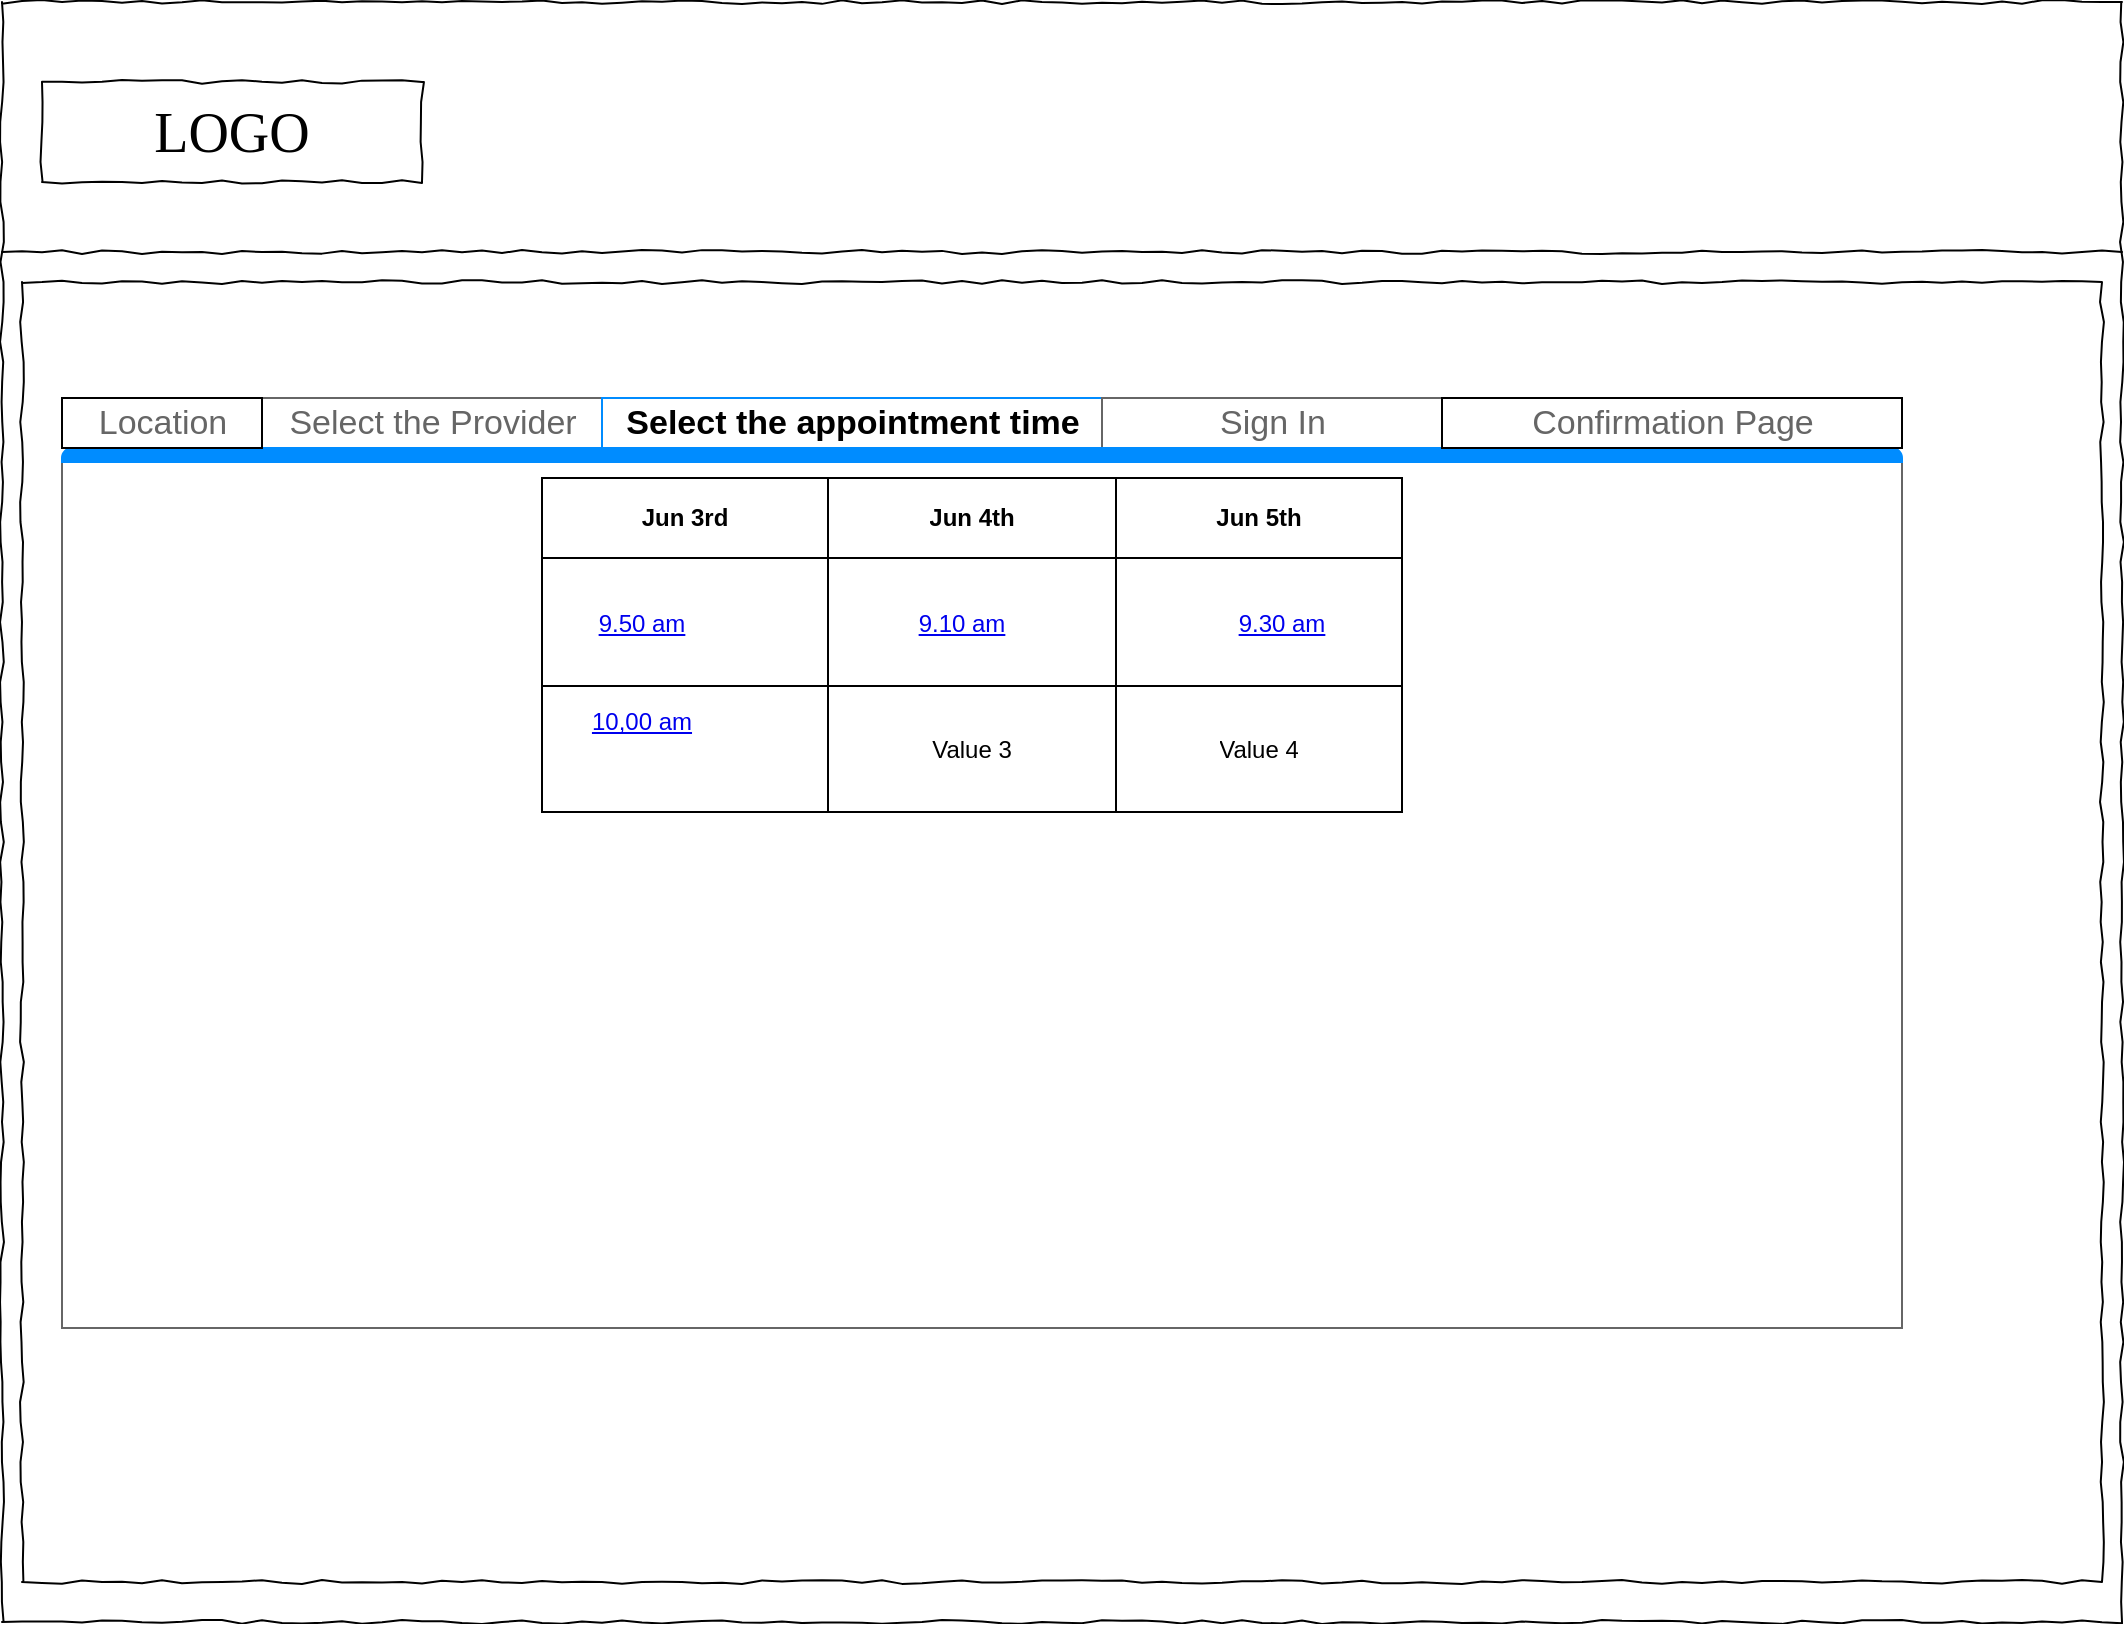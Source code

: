 <mxfile version="14.7.3" type="github">
  <diagram name="Page-1" id="03018318-947c-dd8e-b7a3-06fadd420f32">
    <mxGraphModel dx="946" dy="557" grid="1" gridSize="10" guides="1" tooltips="1" connect="1" arrows="1" fold="1" page="1" pageScale="1" pageWidth="1100" pageHeight="850" background="none" math="0" shadow="0">
      <root>
        <mxCell id="0" />
        <mxCell id="1" parent="0" />
        <mxCell id="677b7b8949515195-1" value="" style="whiteSpace=wrap;html=1;rounded=0;shadow=0;labelBackgroundColor=none;strokeColor=#000000;strokeWidth=1;fillColor=none;fontFamily=Verdana;fontSize=12;fontColor=#000000;align=center;comic=1;" parent="1" vertex="1">
          <mxGeometry x="20" y="20" width="1060" height="810" as="geometry" />
        </mxCell>
        <mxCell id="677b7b8949515195-2" value="LOGO" style="whiteSpace=wrap;html=1;rounded=0;shadow=0;labelBackgroundColor=none;strokeWidth=1;fontFamily=Verdana;fontSize=28;align=center;comic=1;" parent="1" vertex="1">
          <mxGeometry x="40" y="60" width="190" height="50" as="geometry" />
        </mxCell>
        <mxCell id="677b7b8949515195-8" value="" style="whiteSpace=wrap;html=1;rounded=0;shadow=0;labelBackgroundColor=none;strokeWidth=1;fillColor=none;fontFamily=Verdana;fontSize=12;align=center;comic=1;" parent="1" vertex="1">
          <mxGeometry x="30" y="160" width="1040" height="650" as="geometry" />
        </mxCell>
        <mxCell id="677b7b8949515195-9" value="" style="line;strokeWidth=1;html=1;rounded=0;shadow=0;labelBackgroundColor=none;fillColor=none;fontFamily=Verdana;fontSize=14;fontColor=#000000;align=center;comic=1;" parent="1" vertex="1">
          <mxGeometry x="20" y="140" width="1060" height="10" as="geometry" />
        </mxCell>
        <mxCell id="pcVxyMQWQm9Gr6qZqkTO-1" value="" style="strokeWidth=1;shadow=0;dashed=0;align=center;html=1;shape=mxgraph.mockup.containers.marginRect2;rectMarginTop=32;strokeColor=#666666;gradientColor=none;" parent="1" vertex="1">
          <mxGeometry x="50" y="218" width="920" height="465" as="geometry" />
        </mxCell>
        <mxCell id="pcVxyMQWQm9Gr6qZqkTO-2" value="Select the Provider" style="strokeColor=inherit;fillColor=inherit;gradientColor=inherit;strokeWidth=1;shadow=0;dashed=0;align=center;html=1;shape=mxgraph.mockup.containers.rrect;rSize=0;fontSize=17;fontColor=#666666;gradientColor=none;" parent="pcVxyMQWQm9Gr6qZqkTO-1" vertex="1">
          <mxGeometry width="170" height="25" relative="1" as="geometry">
            <mxPoint x="100" as="offset" />
          </mxGeometry>
        </mxCell>
        <mxCell id="pcVxyMQWQm9Gr6qZqkTO-3" value="&lt;font color=&quot;#000000&quot;&gt;&lt;b&gt;Select the appointment time&lt;/b&gt;&lt;/font&gt;" style="strokeWidth=1;shadow=0;dashed=0;align=center;html=1;shape=mxgraph.mockup.containers.rrect;rSize=0;fontSize=17;fontColor=#ffffff;strokeColor=#008cff;fillColor=none;" parent="pcVxyMQWQm9Gr6qZqkTO-1" vertex="1">
          <mxGeometry width="250" height="25" relative="1" as="geometry">
            <mxPoint x="270" as="offset" />
          </mxGeometry>
        </mxCell>
        <mxCell id="pcVxyMQWQm9Gr6qZqkTO-4" value="Sign In" style="strokeColor=inherit;fillColor=inherit;gradientColor=inherit;strokeWidth=1;shadow=0;dashed=0;align=center;html=1;shape=mxgraph.mockup.containers.rrect;rSize=0;fontSize=17;fontColor=#666666;gradientColor=none;" parent="pcVxyMQWQm9Gr6qZqkTO-1" vertex="1">
          <mxGeometry width="170" height="25" relative="1" as="geometry">
            <mxPoint x="520" as="offset" />
          </mxGeometry>
        </mxCell>
        <mxCell id="pcVxyMQWQm9Gr6qZqkTO-5" value="" style="strokeWidth=1;shadow=0;dashed=0;align=center;html=1;shape=mxgraph.mockup.containers.topButton;rSize=5;strokeColor=#008cff;fillColor=#008cff;gradientColor=none;resizeWidth=1;movable=0;deletable=1;" parent="pcVxyMQWQm9Gr6qZqkTO-1" vertex="1">
          <mxGeometry width="920" height="7" relative="1" as="geometry">
            <mxPoint y="25" as="offset" />
          </mxGeometry>
        </mxCell>
        <mxCell id="H9NYsbCaPzGDHdGbe1KU-2" value="" style="shape=table;html=1;whiteSpace=wrap;startSize=0;container=1;collapsible=0;childLayout=tableLayout;fillColor=none;" vertex="1" parent="pcVxyMQWQm9Gr6qZqkTO-1">
          <mxGeometry x="240" y="40" width="430" height="167" as="geometry" />
        </mxCell>
        <mxCell id="H9NYsbCaPzGDHdGbe1KU-3" value="" style="shape=partialRectangle;html=1;whiteSpace=wrap;collapsible=0;dropTarget=0;pointerEvents=0;fillColor=none;top=0;left=0;bottom=0;right=0;points=[[0,0.5],[1,0.5]];portConstraint=eastwest;" vertex="1" parent="H9NYsbCaPzGDHdGbe1KU-2">
          <mxGeometry width="430" height="40" as="geometry" />
        </mxCell>
        <mxCell id="H9NYsbCaPzGDHdGbe1KU-4" value="&lt;b&gt;Jun 3rd&lt;/b&gt;" style="shape=partialRectangle;html=1;whiteSpace=wrap;connectable=0;fillColor=none;top=0;left=0;bottom=0;right=0;overflow=hidden;" vertex="1" parent="H9NYsbCaPzGDHdGbe1KU-3">
          <mxGeometry width="143" height="40" as="geometry" />
        </mxCell>
        <mxCell id="H9NYsbCaPzGDHdGbe1KU-5" value="&lt;b&gt;Jun 4th&lt;/b&gt;" style="shape=partialRectangle;html=1;whiteSpace=wrap;connectable=0;fillColor=none;top=0;left=0;bottom=0;right=0;overflow=hidden;" vertex="1" parent="H9NYsbCaPzGDHdGbe1KU-3">
          <mxGeometry x="143" width="144" height="40" as="geometry" />
        </mxCell>
        <mxCell id="H9NYsbCaPzGDHdGbe1KU-6" value="&lt;b&gt;Jun 5th&lt;/b&gt;" style="shape=partialRectangle;html=1;whiteSpace=wrap;connectable=0;fillColor=none;top=0;left=0;bottom=0;right=0;overflow=hidden;" vertex="1" parent="H9NYsbCaPzGDHdGbe1KU-3">
          <mxGeometry x="287" width="143" height="40" as="geometry" />
        </mxCell>
        <mxCell id="H9NYsbCaPzGDHdGbe1KU-7" value="" style="shape=partialRectangle;html=1;whiteSpace=wrap;collapsible=0;dropTarget=0;pointerEvents=0;fillColor=none;top=0;left=0;bottom=0;right=0;points=[[0,0.5],[1,0.5]];portConstraint=eastwest;" vertex="1" parent="H9NYsbCaPzGDHdGbe1KU-2">
          <mxGeometry y="40" width="430" height="64" as="geometry" />
        </mxCell>
        <mxCell id="H9NYsbCaPzGDHdGbe1KU-8" value="" style="shape=partialRectangle;html=1;whiteSpace=wrap;connectable=0;fillColor=none;top=0;left=0;bottom=0;right=0;overflow=hidden;" vertex="1" parent="H9NYsbCaPzGDHdGbe1KU-7">
          <mxGeometry width="143" height="64" as="geometry" />
        </mxCell>
        <mxCell id="H9NYsbCaPzGDHdGbe1KU-9" value="" style="shape=partialRectangle;html=1;whiteSpace=wrap;connectable=0;fillColor=none;top=0;left=0;bottom=0;right=0;overflow=hidden;" vertex="1" parent="H9NYsbCaPzGDHdGbe1KU-7">
          <mxGeometry x="143" width="144" height="64" as="geometry" />
        </mxCell>
        <mxCell id="H9NYsbCaPzGDHdGbe1KU-10" value="" style="shape=partialRectangle;html=1;whiteSpace=wrap;connectable=0;fillColor=none;top=0;left=0;bottom=0;right=0;overflow=hidden;" vertex="1" parent="H9NYsbCaPzGDHdGbe1KU-7">
          <mxGeometry x="287" width="143" height="64" as="geometry" />
        </mxCell>
        <mxCell id="H9NYsbCaPzGDHdGbe1KU-11" value="" style="shape=partialRectangle;html=1;whiteSpace=wrap;collapsible=0;dropTarget=0;pointerEvents=0;fillColor=none;top=0;left=0;bottom=0;right=0;points=[[0,0.5],[1,0.5]];portConstraint=eastwest;" vertex="1" parent="H9NYsbCaPzGDHdGbe1KU-2">
          <mxGeometry y="104" width="430" height="63" as="geometry" />
        </mxCell>
        <mxCell id="H9NYsbCaPzGDHdGbe1KU-12" value="" style="shape=partialRectangle;html=1;whiteSpace=wrap;connectable=0;fillColor=none;top=0;left=0;bottom=0;right=0;overflow=hidden;" vertex="1" parent="H9NYsbCaPzGDHdGbe1KU-11">
          <mxGeometry width="143" height="63" as="geometry" />
        </mxCell>
        <mxCell id="H9NYsbCaPzGDHdGbe1KU-13" value="Value 3" style="shape=partialRectangle;html=1;whiteSpace=wrap;connectable=0;fillColor=none;top=0;left=0;bottom=0;right=0;overflow=hidden;" vertex="1" parent="H9NYsbCaPzGDHdGbe1KU-11">
          <mxGeometry x="143" width="144" height="63" as="geometry" />
        </mxCell>
        <mxCell id="H9NYsbCaPzGDHdGbe1KU-14" value="Value 4" style="shape=partialRectangle;html=1;whiteSpace=wrap;connectable=0;fillColor=none;top=0;left=0;bottom=0;right=0;overflow=hidden;" vertex="1" parent="H9NYsbCaPzGDHdGbe1KU-11">
          <mxGeometry x="287" width="143" height="63" as="geometry" />
        </mxCell>
        <mxCell id="pcVxyMQWQm9Gr6qZqkTO-7" value="Confirmation Page" style="strokeColor=inherit;fillColor=inherit;gradientColor=inherit;strokeWidth=1;shadow=0;dashed=0;align=center;html=1;shape=mxgraph.mockup.containers.rrect;rSize=0;fontSize=17;fontColor=#666666;gradientColor=none;" parent="1" vertex="1">
          <mxGeometry x="740" y="218" width="230" height="25" as="geometry" />
        </mxCell>
        <UserObject label="9.50 am" link="https://www.draw.io" id="pcVxyMQWQm9Gr6qZqkTO-9">
          <mxCell style="text;html=1;strokeColor=none;fillColor=none;whiteSpace=wrap;align=center;verticalAlign=middle;fontColor=#0000EE;fontStyle=4;" parent="1" vertex="1">
            <mxGeometry x="310" y="311" width="60" height="40" as="geometry" />
          </mxCell>
        </UserObject>
        <UserObject label="10,00 am" link="https://www.draw.io" id="pcVxyMQWQm9Gr6qZqkTO-10">
          <mxCell style="text;html=1;strokeColor=none;fillColor=none;whiteSpace=wrap;align=center;verticalAlign=middle;fontColor=#0000EE;fontStyle=4;" parent="1" vertex="1">
            <mxGeometry x="310" y="360" width="60" height="40" as="geometry" />
          </mxCell>
        </UserObject>
        <UserObject label="9.10 am" link="https://www.draw.io" id="pcVxyMQWQm9Gr6qZqkTO-11">
          <mxCell style="text;html=1;strokeColor=none;fillColor=none;whiteSpace=wrap;align=center;verticalAlign=middle;fontColor=#0000EE;fontStyle=4;" parent="1" vertex="1">
            <mxGeometry x="470" y="311" width="60" height="40" as="geometry" />
          </mxCell>
        </UserObject>
        <UserObject label="9.30 am" link="https://www.draw.io" id="pcVxyMQWQm9Gr6qZqkTO-12">
          <mxCell style="text;html=1;strokeColor=none;fillColor=none;whiteSpace=wrap;align=center;verticalAlign=middle;fontColor=#0000EE;fontStyle=4;" parent="1" vertex="1">
            <mxGeometry x="630" y="311" width="60" height="40" as="geometry" />
          </mxCell>
        </UserObject>
        <mxCell id="H9NYsbCaPzGDHdGbe1KU-15" value="Location" style="strokeColor=inherit;fillColor=inherit;gradientColor=inherit;strokeWidth=1;shadow=0;dashed=0;align=center;html=1;shape=mxgraph.mockup.containers.rrect;rSize=0;fontSize=17;fontColor=#666666;gradientColor=none;" vertex="1" parent="1">
          <mxGeometry x="50" y="218" width="100" height="25" as="geometry" />
        </mxCell>
      </root>
    </mxGraphModel>
  </diagram>
</mxfile>
